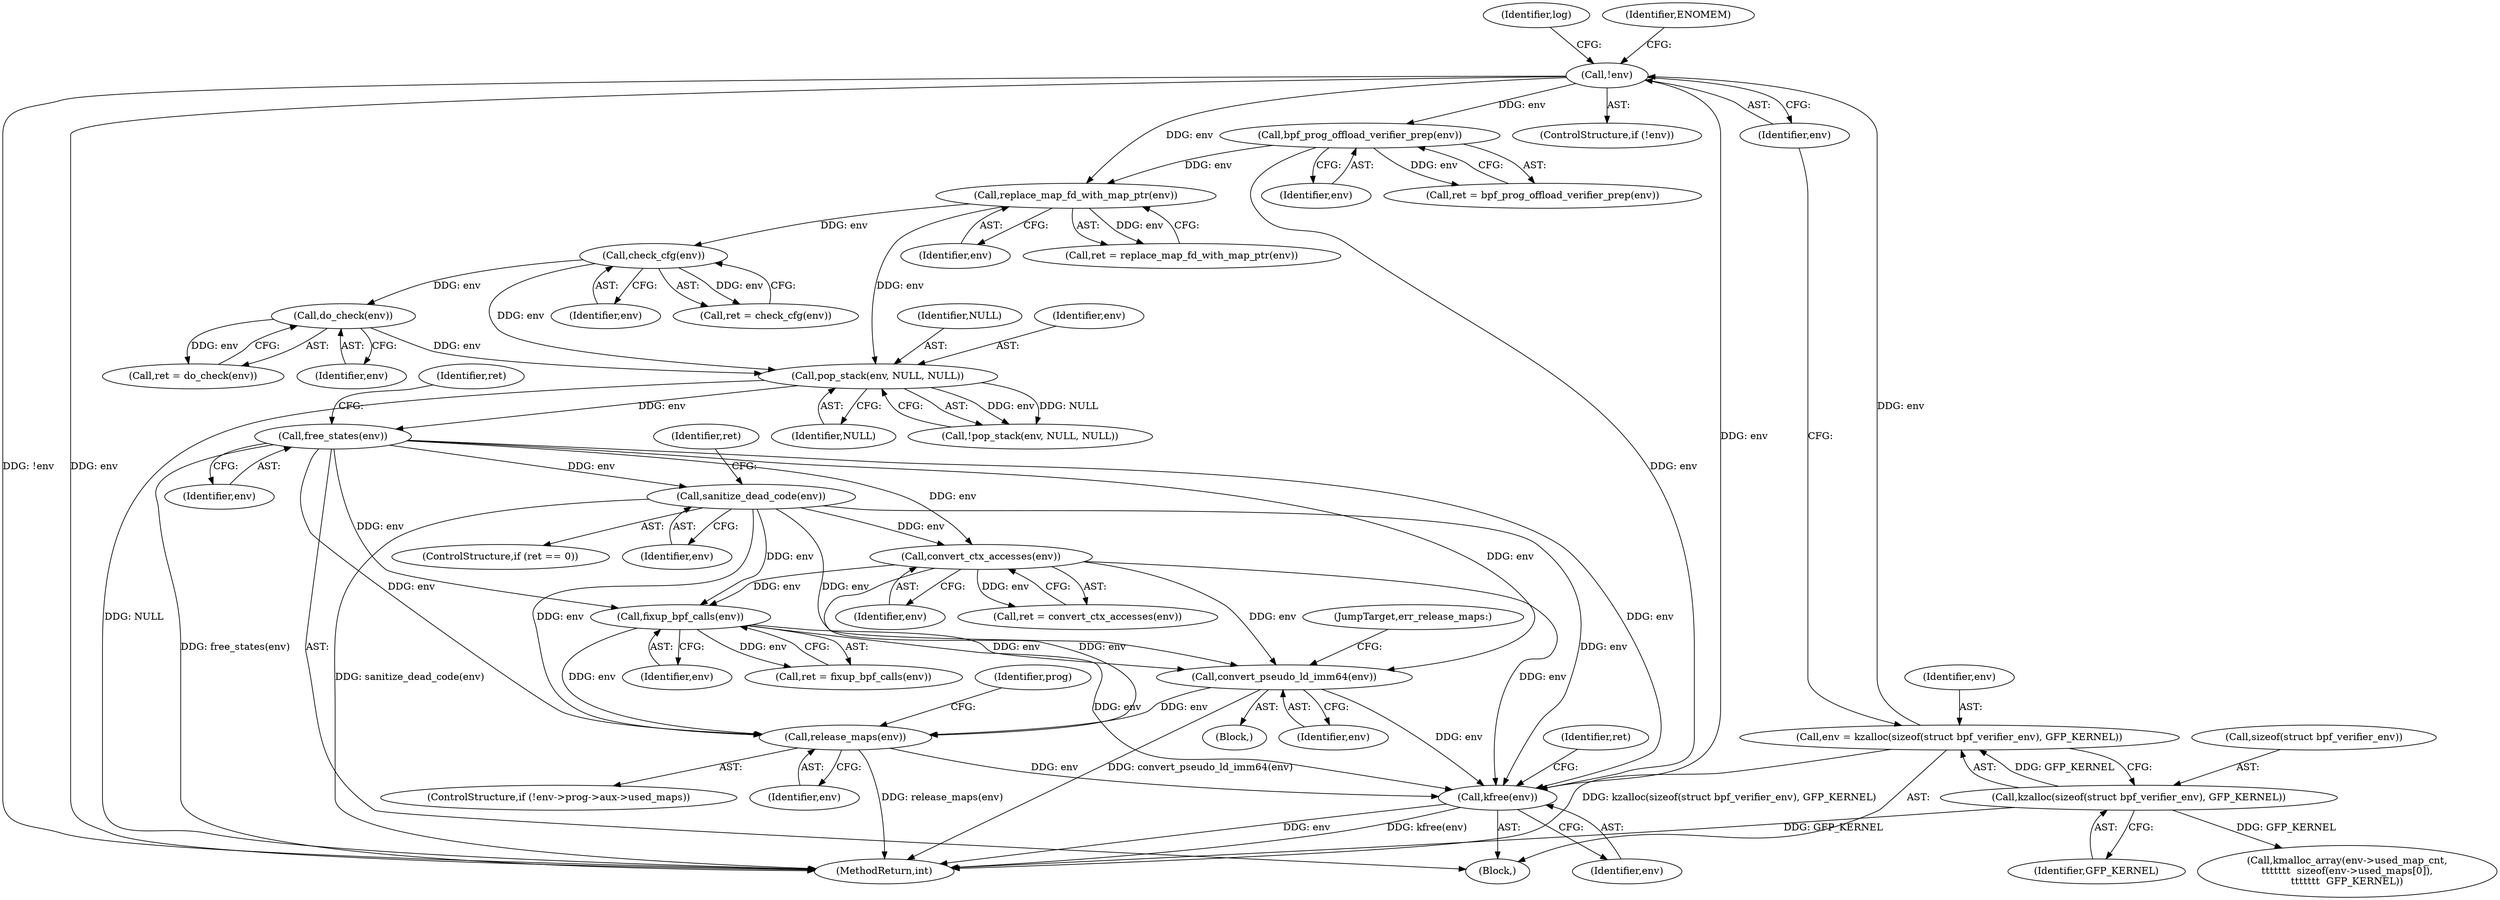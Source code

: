 digraph "0_linux_c131187db2d3fa2f8bf32fdf4e9a4ef805168467_0@API" {
"1000518" [label="(Call,kfree(env))"];
"1000364" [label="(Call,free_states(env))"];
"1000360" [label="(Call,pop_stack(env, NULL, NULL))"];
"1000325" [label="(Call,check_cfg(env))"];
"1000293" [label="(Call,replace_map_fd_with_map_ptr(env))"];
"1000286" [label="(Call,bpf_prog_offload_verifier_prep(env))"];
"1000135" [label="(Call,!env)"];
"1000128" [label="(Call,env = kzalloc(sizeof(struct bpf_verifier_env), GFP_KERNEL))"];
"1000130" [label="(Call,kzalloc(sizeof(struct bpf_verifier_env), GFP_KERNEL))"];
"1000340" [label="(Call,do_check(env))"];
"1000378" [label="(Call,convert_ctx_accesses(env))"];
"1000370" [label="(Call,sanitize_dead_code(env))"];
"1000501" [label="(Call,release_maps(env))"];
"1000386" [label="(Call,fixup_bpf_calls(env))"];
"1000489" [label="(Call,convert_pseudo_ld_imm64(env))"];
"1000129" [label="(Identifier,env)"];
"1000363" [label="(Identifier,NULL)"];
"1000112" [label="(Block,)"];
"1000284" [label="(Call,ret = bpf_prog_offload_verifier_prep(env))"];
"1000370" [label="(Call,sanitize_dead_code(env))"];
"1000366" [label="(ControlStructure,if (ret == 0))"];
"1000371" [label="(Identifier,env)"];
"1000374" [label="(Identifier,ret)"];
"1000518" [label="(Call,kfree(env))"];
"1000376" [label="(Call,ret = convert_ctx_accesses(env))"];
"1000519" [label="(Identifier,env)"];
"1000131" [label="(Call,sizeof(struct bpf_verifier_env))"];
"1000365" [label="(Identifier,env)"];
"1000136" [label="(Identifier,env)"];
"1000491" [label="(JumpTarget,err_release_maps:)"];
"1000325" [label="(Call,check_cfg(env))"];
"1000128" [label="(Call,env = kzalloc(sizeof(struct bpf_verifier_env), GFP_KERNEL))"];
"1000492" [label="(ControlStructure,if (!env->prog->aux->used_maps))"];
"1000291" [label="(Call,ret = replace_map_fd_with_map_ptr(env))"];
"1000134" [label="(ControlStructure,if (!env))"];
"1000133" [label="(Identifier,GFP_KERNEL)"];
"1000502" [label="(Identifier,env)"];
"1000379" [label="(Identifier,env)"];
"1000384" [label="(Call,ret = fixup_bpf_calls(env))"];
"1000368" [label="(Identifier,ret)"];
"1000323" [label="(Call,ret = check_cfg(env))"];
"1000340" [label="(Call,do_check(env))"];
"1000522" [label="(MethodReturn,int)"];
"1000293" [label="(Call,replace_map_fd_with_map_ptr(env))"];
"1000338" [label="(Call,ret = do_check(env))"];
"1000141" [label="(Identifier,log)"];
"1000135" [label="(Call,!env)"];
"1000359" [label="(Call,!pop_stack(env, NULL, NULL))"];
"1000360" [label="(Call,pop_stack(env, NULL, NULL))"];
"1000378" [label="(Call,convert_ctx_accesses(env))"];
"1000505" [label="(Identifier,prog)"];
"1000501" [label="(Call,release_maps(env))"];
"1000362" [label="(Identifier,NULL)"];
"1000490" [label="(Identifier,env)"];
"1000361" [label="(Identifier,env)"];
"1000287" [label="(Identifier,env)"];
"1000364" [label="(Call,free_states(env))"];
"1000386" [label="(Call,fixup_bpf_calls(env))"];
"1000294" [label="(Identifier,env)"];
"1000431" [label="(Call,kmalloc_array(env->used_map_cnt,\n\t\t\t\t\t\t\t  sizeof(env->used_maps[0]),\n\t\t\t\t\t\t\t  GFP_KERNEL))"];
"1000139" [label="(Identifier,ENOMEM)"];
"1000422" [label="(Block,)"];
"1000489" [label="(Call,convert_pseudo_ld_imm64(env))"];
"1000286" [label="(Call,bpf_prog_offload_verifier_prep(env))"];
"1000341" [label="(Identifier,env)"];
"1000387" [label="(Identifier,env)"];
"1000130" [label="(Call,kzalloc(sizeof(struct bpf_verifier_env), GFP_KERNEL))"];
"1000326" [label="(Identifier,env)"];
"1000521" [label="(Identifier,ret)"];
"1000518" -> "1000112"  [label="AST: "];
"1000518" -> "1000519"  [label="CFG: "];
"1000519" -> "1000518"  [label="AST: "];
"1000521" -> "1000518"  [label="CFG: "];
"1000518" -> "1000522"  [label="DDG: env"];
"1000518" -> "1000522"  [label="DDG: kfree(env)"];
"1000364" -> "1000518"  [label="DDG: env"];
"1000286" -> "1000518"  [label="DDG: env"];
"1000378" -> "1000518"  [label="DDG: env"];
"1000501" -> "1000518"  [label="DDG: env"];
"1000386" -> "1000518"  [label="DDG: env"];
"1000489" -> "1000518"  [label="DDG: env"];
"1000135" -> "1000518"  [label="DDG: env"];
"1000370" -> "1000518"  [label="DDG: env"];
"1000364" -> "1000112"  [label="AST: "];
"1000364" -> "1000365"  [label="CFG: "];
"1000365" -> "1000364"  [label="AST: "];
"1000368" -> "1000364"  [label="CFG: "];
"1000364" -> "1000522"  [label="DDG: free_states(env)"];
"1000360" -> "1000364"  [label="DDG: env"];
"1000364" -> "1000370"  [label="DDG: env"];
"1000364" -> "1000378"  [label="DDG: env"];
"1000364" -> "1000386"  [label="DDG: env"];
"1000364" -> "1000489"  [label="DDG: env"];
"1000364" -> "1000501"  [label="DDG: env"];
"1000360" -> "1000359"  [label="AST: "];
"1000360" -> "1000363"  [label="CFG: "];
"1000361" -> "1000360"  [label="AST: "];
"1000362" -> "1000360"  [label="AST: "];
"1000363" -> "1000360"  [label="AST: "];
"1000359" -> "1000360"  [label="CFG: "];
"1000360" -> "1000522"  [label="DDG: NULL"];
"1000360" -> "1000359"  [label="DDG: env"];
"1000360" -> "1000359"  [label="DDG: NULL"];
"1000325" -> "1000360"  [label="DDG: env"];
"1000293" -> "1000360"  [label="DDG: env"];
"1000340" -> "1000360"  [label="DDG: env"];
"1000325" -> "1000323"  [label="AST: "];
"1000325" -> "1000326"  [label="CFG: "];
"1000326" -> "1000325"  [label="AST: "];
"1000323" -> "1000325"  [label="CFG: "];
"1000325" -> "1000323"  [label="DDG: env"];
"1000293" -> "1000325"  [label="DDG: env"];
"1000325" -> "1000340"  [label="DDG: env"];
"1000293" -> "1000291"  [label="AST: "];
"1000293" -> "1000294"  [label="CFG: "];
"1000294" -> "1000293"  [label="AST: "];
"1000291" -> "1000293"  [label="CFG: "];
"1000293" -> "1000291"  [label="DDG: env"];
"1000286" -> "1000293"  [label="DDG: env"];
"1000135" -> "1000293"  [label="DDG: env"];
"1000286" -> "1000284"  [label="AST: "];
"1000286" -> "1000287"  [label="CFG: "];
"1000287" -> "1000286"  [label="AST: "];
"1000284" -> "1000286"  [label="CFG: "];
"1000286" -> "1000284"  [label="DDG: env"];
"1000135" -> "1000286"  [label="DDG: env"];
"1000135" -> "1000134"  [label="AST: "];
"1000135" -> "1000136"  [label="CFG: "];
"1000136" -> "1000135"  [label="AST: "];
"1000139" -> "1000135"  [label="CFG: "];
"1000141" -> "1000135"  [label="CFG: "];
"1000135" -> "1000522"  [label="DDG: !env"];
"1000135" -> "1000522"  [label="DDG: env"];
"1000128" -> "1000135"  [label="DDG: env"];
"1000128" -> "1000112"  [label="AST: "];
"1000128" -> "1000130"  [label="CFG: "];
"1000129" -> "1000128"  [label="AST: "];
"1000130" -> "1000128"  [label="AST: "];
"1000136" -> "1000128"  [label="CFG: "];
"1000128" -> "1000522"  [label="DDG: kzalloc(sizeof(struct bpf_verifier_env), GFP_KERNEL)"];
"1000130" -> "1000128"  [label="DDG: GFP_KERNEL"];
"1000130" -> "1000133"  [label="CFG: "];
"1000131" -> "1000130"  [label="AST: "];
"1000133" -> "1000130"  [label="AST: "];
"1000130" -> "1000522"  [label="DDG: GFP_KERNEL"];
"1000130" -> "1000431"  [label="DDG: GFP_KERNEL"];
"1000340" -> "1000338"  [label="AST: "];
"1000340" -> "1000341"  [label="CFG: "];
"1000341" -> "1000340"  [label="AST: "];
"1000338" -> "1000340"  [label="CFG: "];
"1000340" -> "1000338"  [label="DDG: env"];
"1000378" -> "1000376"  [label="AST: "];
"1000378" -> "1000379"  [label="CFG: "];
"1000379" -> "1000378"  [label="AST: "];
"1000376" -> "1000378"  [label="CFG: "];
"1000378" -> "1000376"  [label="DDG: env"];
"1000370" -> "1000378"  [label="DDG: env"];
"1000378" -> "1000386"  [label="DDG: env"];
"1000378" -> "1000489"  [label="DDG: env"];
"1000378" -> "1000501"  [label="DDG: env"];
"1000370" -> "1000366"  [label="AST: "];
"1000370" -> "1000371"  [label="CFG: "];
"1000371" -> "1000370"  [label="AST: "];
"1000374" -> "1000370"  [label="CFG: "];
"1000370" -> "1000522"  [label="DDG: sanitize_dead_code(env)"];
"1000370" -> "1000386"  [label="DDG: env"];
"1000370" -> "1000489"  [label="DDG: env"];
"1000370" -> "1000501"  [label="DDG: env"];
"1000501" -> "1000492"  [label="AST: "];
"1000501" -> "1000502"  [label="CFG: "];
"1000502" -> "1000501"  [label="AST: "];
"1000505" -> "1000501"  [label="CFG: "];
"1000501" -> "1000522"  [label="DDG: release_maps(env)"];
"1000386" -> "1000501"  [label="DDG: env"];
"1000489" -> "1000501"  [label="DDG: env"];
"1000386" -> "1000384"  [label="AST: "];
"1000386" -> "1000387"  [label="CFG: "];
"1000387" -> "1000386"  [label="AST: "];
"1000384" -> "1000386"  [label="CFG: "];
"1000386" -> "1000384"  [label="DDG: env"];
"1000386" -> "1000489"  [label="DDG: env"];
"1000489" -> "1000422"  [label="AST: "];
"1000489" -> "1000490"  [label="CFG: "];
"1000490" -> "1000489"  [label="AST: "];
"1000491" -> "1000489"  [label="CFG: "];
"1000489" -> "1000522"  [label="DDG: convert_pseudo_ld_imm64(env)"];
}
